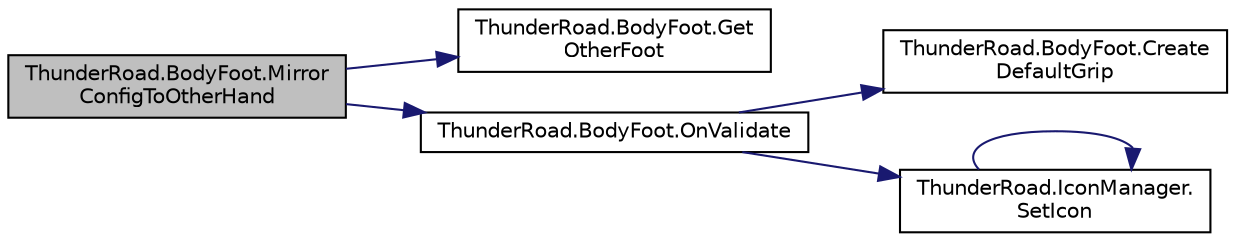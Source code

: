 digraph "ThunderRoad.BodyFoot.MirrorConfigToOtherHand"
{
 // LATEX_PDF_SIZE
  edge [fontname="Helvetica",fontsize="10",labelfontname="Helvetica",labelfontsize="10"];
  node [fontname="Helvetica",fontsize="10",shape=record];
  rankdir="LR";
  Node1 [label="ThunderRoad.BodyFoot.Mirror\lConfigToOtherHand",height=0.2,width=0.4,color="black", fillcolor="grey75", style="filled", fontcolor="black",tooltip="Mirrors the configuration to other hand."];
  Node1 -> Node2 [color="midnightblue",fontsize="10",style="solid",fontname="Helvetica"];
  Node2 [label="ThunderRoad.BodyFoot.Get\lOtherFoot",height=0.2,width=0.4,color="black", fillcolor="white", style="filled",URL="$class_thunder_road_1_1_body_foot.html#af4fa45c477de3c2b85771722189ac024",tooltip="Gets the other foot."];
  Node1 -> Node3 [color="midnightblue",fontsize="10",style="solid",fontname="Helvetica"];
  Node3 [label="ThunderRoad.BodyFoot.OnValidate",height=0.2,width=0.4,color="black", fillcolor="white", style="filled",URL="$class_thunder_road_1_1_body_foot.html#abc44c846826a3d09af3edfa62a4d8c7d",tooltip="Called when [validate]."];
  Node3 -> Node4 [color="midnightblue",fontsize="10",style="solid",fontname="Helvetica"];
  Node4 [label="ThunderRoad.BodyFoot.Create\lDefaultGrip",height=0.2,width=0.4,color="black", fillcolor="white", style="filled",URL="$class_thunder_road_1_1_body_foot.html#ae2d52b89e569e4be8e214e7e245d182d",tooltip="Creates the default grip."];
  Node3 -> Node5 [color="midnightblue",fontsize="10",style="solid",fontname="Helvetica"];
  Node5 [label="ThunderRoad.IconManager.\lSetIcon",height=0.2,width=0.4,color="black", fillcolor="white", style="filled",URL="$class_thunder_road_1_1_icon_manager.html#a7c768a3eaba901dbaa89665532e4e28c",tooltip="Sets the icon."];
  Node5 -> Node5 [color="midnightblue",fontsize="10",style="solid",fontname="Helvetica"];
}
